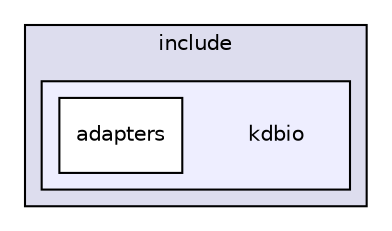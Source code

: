 digraph "kdbio" {
  compound=true
  node [ fontsize="10", fontname="Helvetica"];
  edge [ labelfontsize="10", labelfontname="Helvetica"];
  subgraph clusterdir_b0856f6b0d80ccb263b2f415c91f9e17 {
    graph [ bgcolor="#ddddee", pencolor="black", label="include" fontname="Helvetica", fontsize="10", URL="dir_b0856f6b0d80ccb263b2f415c91f9e17.html"]
  subgraph clusterdir_b7339a6547865f2fbcd09af51f340089 {
    graph [ bgcolor="#eeeeff", pencolor="black", label="" URL="dir_b7339a6547865f2fbcd09af51f340089.html"];
    dir_b7339a6547865f2fbcd09af51f340089 [shape=plaintext label="kdbio"];
  dir_dcc9288ea11392213742e63d1668c8ae [shape=box label="adapters" fillcolor="white" style="filled" URL="dir_dcc9288ea11392213742e63d1668c8ae.html"];
  }
  }
}
